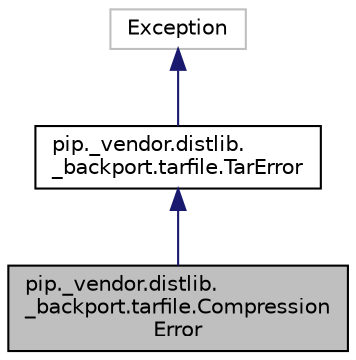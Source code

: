 digraph "pip._vendor.distlib._backport.tarfile.CompressionError"
{
  edge [fontname="Helvetica",fontsize="10",labelfontname="Helvetica",labelfontsize="10"];
  node [fontname="Helvetica",fontsize="10",shape=record];
  Node3 [label="pip._vendor.distlib.\l_backport.tarfile.Compression\lError",height=0.2,width=0.4,color="black", fillcolor="grey75", style="filled", fontcolor="black"];
  Node4 -> Node3 [dir="back",color="midnightblue",fontsize="10",style="solid",fontname="Helvetica"];
  Node4 [label="pip._vendor.distlib.\l_backport.tarfile.TarError",height=0.2,width=0.4,color="black", fillcolor="white", style="filled",URL="$classpip_1_1__vendor_1_1distlib_1_1__backport_1_1tarfile_1_1_tar_error.html"];
  Node5 -> Node4 [dir="back",color="midnightblue",fontsize="10",style="solid",fontname="Helvetica"];
  Node5 [label="Exception",height=0.2,width=0.4,color="grey75", fillcolor="white", style="filled"];
}
